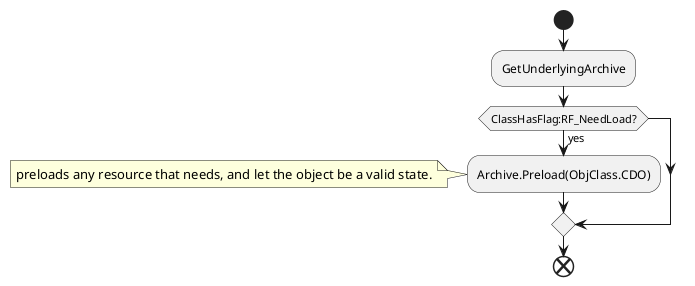 @startuml UObjectSerialization

start

:GetUnderlyingArchive;
if (ClassHasFlag:RF_NeedLoad?) then (yes)
    :Archive.Preload(ObjClass.CDO);
    note left: preloads any resource that needs, and let the object be a valid state.
endif




end

@enduml